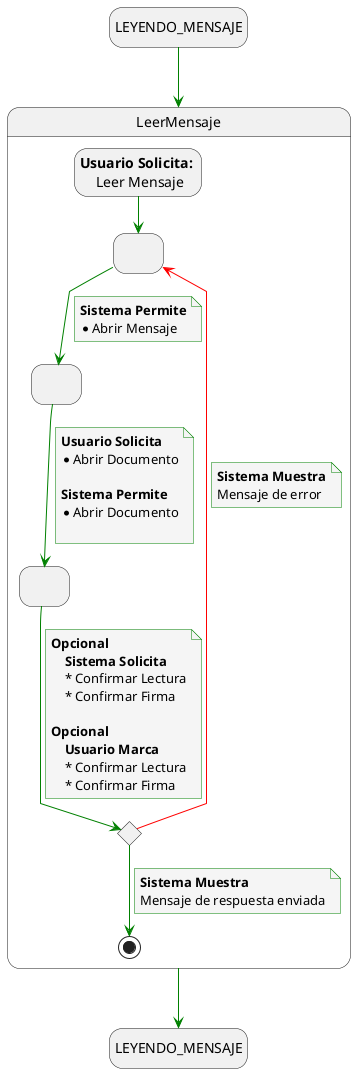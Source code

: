 @startuml leer_confirmar_documento

skinparam {
  NoteBackgroundColor #whiteSmoke
  ArrowColor #green
  NoteBorderColor #green
  linetype polyline
}

hide empty description

state startState as "LEYENDO_MENSAJE"
state endState as "LEYENDO_MENSAJE"


startState --> LeerMensaje
LeerMensaje --> endState

state LeerMensaje {
    state solicitudAbrirMensaje as " "
    state solicitudAbrirDocumento as " "
    state solicitudConfirmacionLecturaFirma as " "
    state revisionConfirmacionLecturaFirma <<choice>>
    state usuarioSolicita as "<b>Usuario Solicita:</b> \n Leer Mensaje"
    
    usuarioSolicita --> solicitudAbrirMensaje
    solicitudAbrirMensaje --> solicitudAbrirDocumento
    note on link
        <b>Sistema Permite</b>
        * Abrir Mensaje
    end note

    solicitudAbrirDocumento --> solicitudConfirmacionLecturaFirma
    note on link
        <b>Usuario Solicita</b>
        * Abrir Documento
        
        <b>Sistema Permite</b>
        * Abrir Documento
  
    end note
    
    solicitudConfirmacionLecturaFirma --> revisionConfirmacionLecturaFirma
    note on link
      <b>Opcional</b>
          <b>Sistema Solicita</b>
          * Confirmar Lectura
          * Confirmar Firma
          
      <b>Opcional</b>    
          <b>Usuario Marca</b>
          * Confirmar Lectura
          * Confirmar Firma
    end note
    
    revisionConfirmacionLecturaFirma -[#red]-> solicitudAbrirMensaje
    note on link
        <b>Sistema Muestra</b>
        Mensaje de error
    end note
    
   revisionConfirmacionLecturaFirma --> [*]
    note on link
        <b>Sistema Muestra</b>
        Mensaje de respuesta enviada
    end note

}

@enduml
